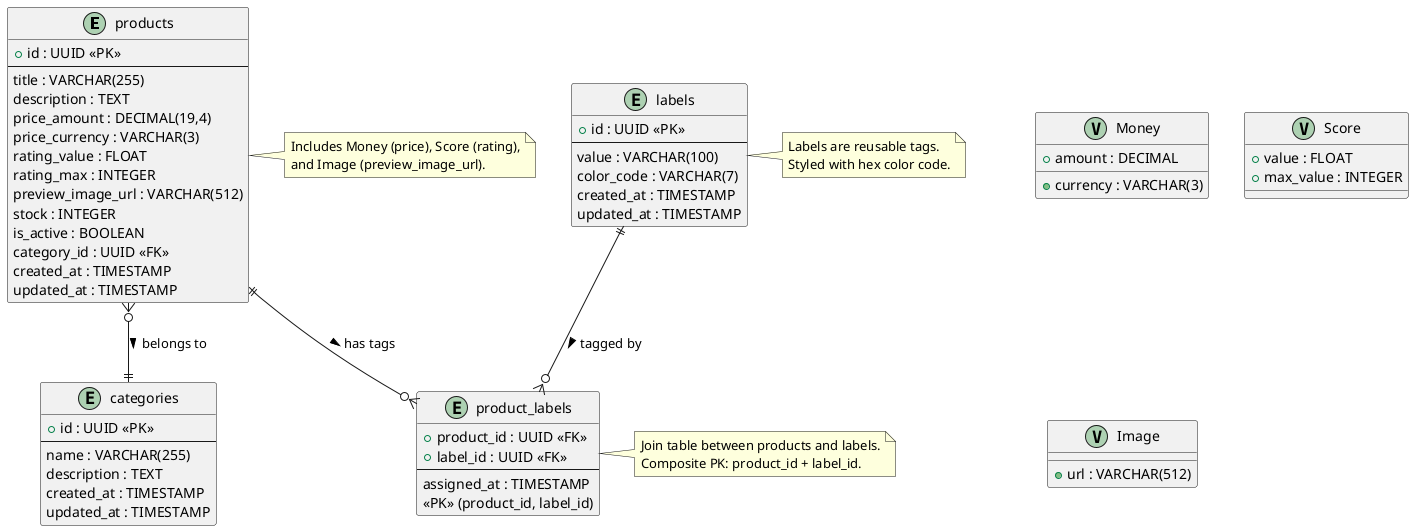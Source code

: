 @startuml
' =============================
' DATABASE SCHEMA (Improved with Explicit Relationships)
' =============================

entity "products" as P {
  + id : UUID <<PK>>
  --
  title : VARCHAR(255)
  description : TEXT
  price_amount : DECIMAL(19,4)
  price_currency : VARCHAR(3)
  rating_value : FLOAT
  rating_max : INTEGER
  preview_image_url : VARCHAR(512)
  stock : INTEGER
  is_active : BOOLEAN
  category_id : UUID <<FK>>
  created_at : TIMESTAMP
  updated_at : TIMESTAMP
}

entity "categories" as C {
  + id : UUID <<PK>>
  --
  name : VARCHAR(255)
  description : TEXT
  created_at : TIMESTAMP
  updated_at : TIMESTAMP
}

entity "labels" as L {
  + id : UUID <<PK>>
  --
  value : VARCHAR(100)
  color_code : VARCHAR(7)
  created_at : TIMESTAMP
  updated_at : TIMESTAMP
}

entity "product_labels" as PL {
  + product_id : UUID <<FK>>
  + label_id : UUID <<FK>>
  --
  assigned_at : TIMESTAMP
  <<PK>> (product_id, label_id)
}

' =============================
' RELATIONSHIPS (VISUALIZED)
' =============================

P }o--|| C : belongs to >
P ||--o{ PL : has tags >
L ||--o{ PL : tagged by >

' =============================
' VALUE OBJECTS (DOCUMENTATION)
' =============================
class Money <<(V,#ADD1B2)>> {
  + amount : DECIMAL
  + currency : VARCHAR(3)
}

class Score <<(V,#ADD1B2)>> {
  + value : FLOAT
  + max_value : INTEGER
}

class Image <<(V,#ADD1B2)>> {
  + url : VARCHAR(512)
}

note right of P
  Includes Money (price), Score (rating),
  and Image (preview_image_url).
end note

note right of PL
  Join table between products and labels.
  Composite PK: product_id + label_id.
end note

note right of L
  Labels are reusable tags.
  Styled with hex color code.
end note

@enduml
